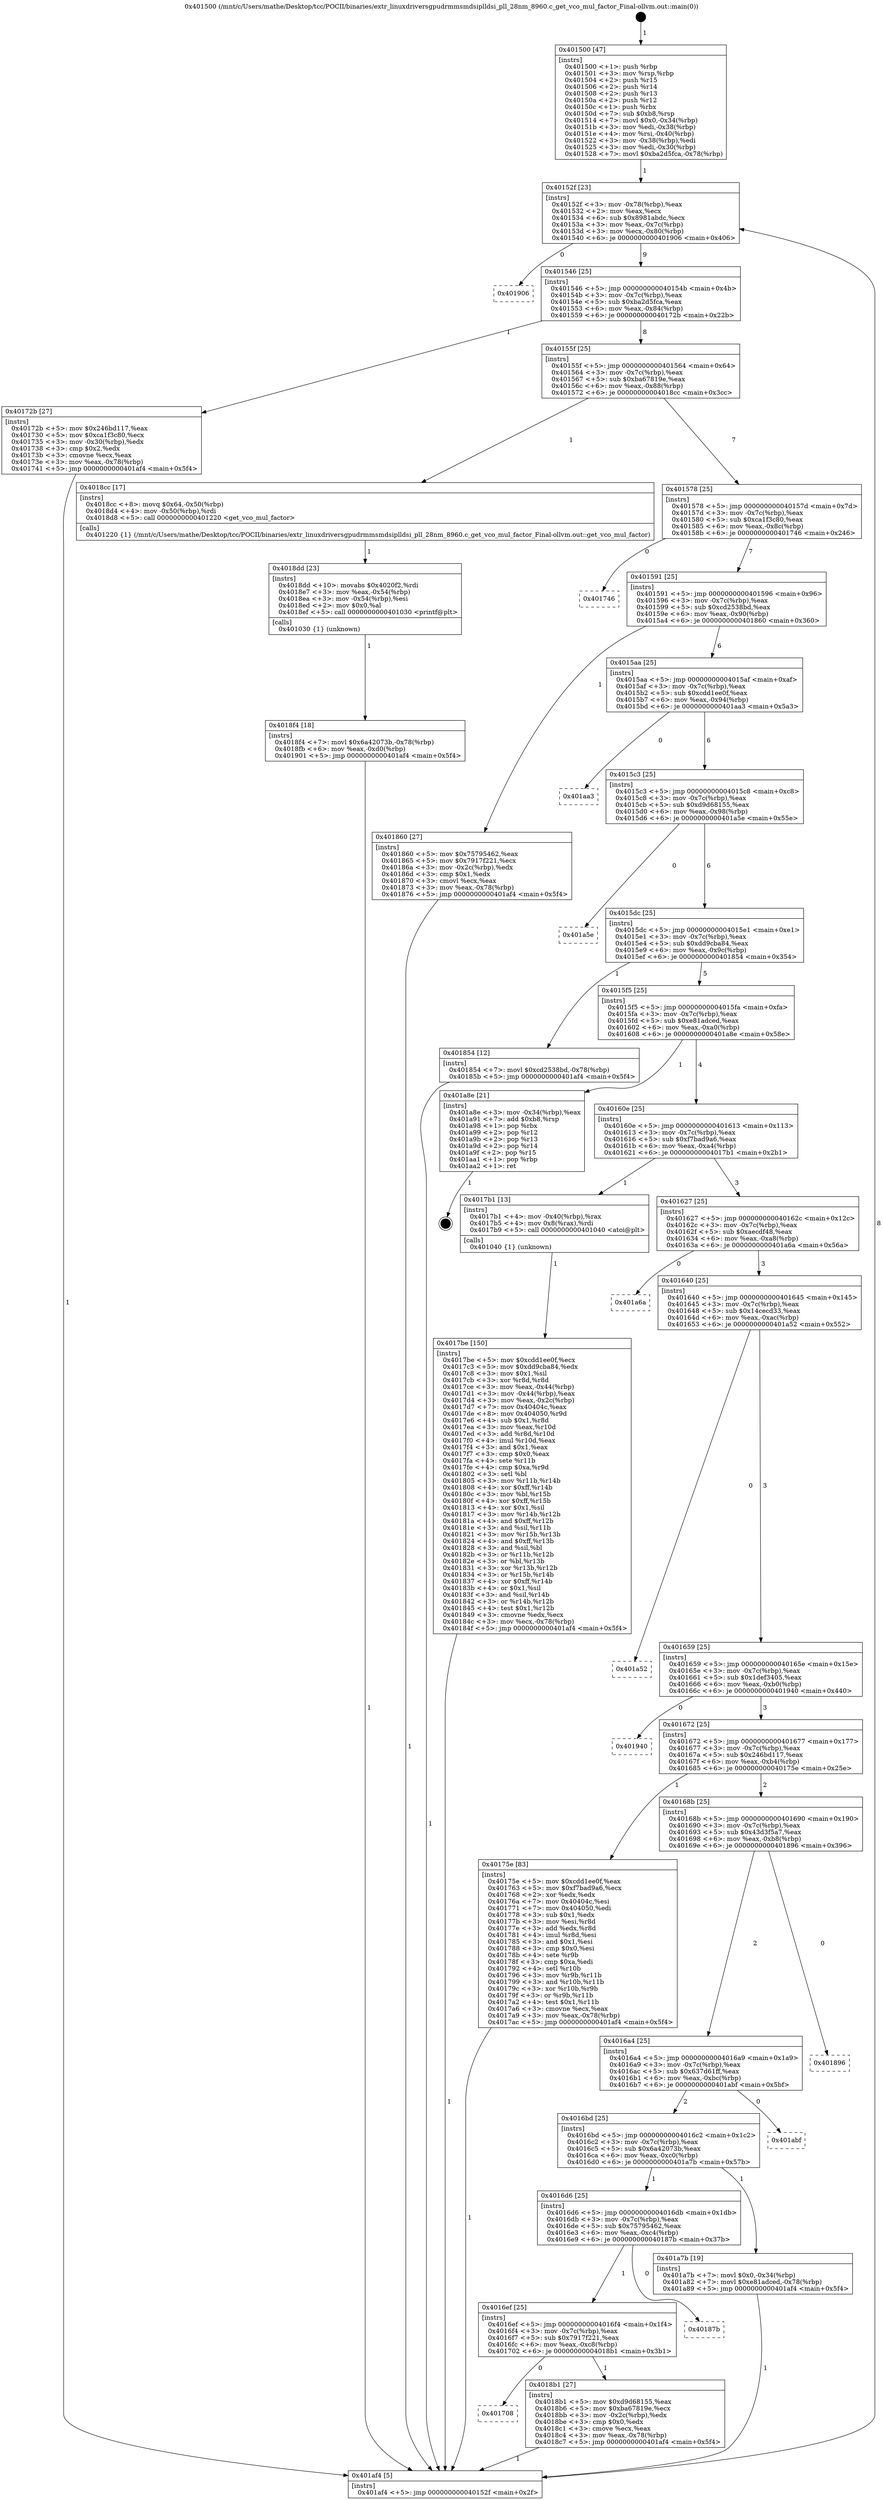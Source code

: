 digraph "0x401500" {
  label = "0x401500 (/mnt/c/Users/mathe/Desktop/tcc/POCII/binaries/extr_linuxdriversgpudrmmsmdsiplldsi_pll_28nm_8960.c_get_vco_mul_factor_Final-ollvm.out::main(0))"
  labelloc = "t"
  node[shape=record]

  Entry [label="",width=0.3,height=0.3,shape=circle,fillcolor=black,style=filled]
  "0x40152f" [label="{
     0x40152f [23]\l
     | [instrs]\l
     &nbsp;&nbsp;0x40152f \<+3\>: mov -0x78(%rbp),%eax\l
     &nbsp;&nbsp;0x401532 \<+2\>: mov %eax,%ecx\l
     &nbsp;&nbsp;0x401534 \<+6\>: sub $0x8981abdc,%ecx\l
     &nbsp;&nbsp;0x40153a \<+3\>: mov %eax,-0x7c(%rbp)\l
     &nbsp;&nbsp;0x40153d \<+3\>: mov %ecx,-0x80(%rbp)\l
     &nbsp;&nbsp;0x401540 \<+6\>: je 0000000000401906 \<main+0x406\>\l
  }"]
  "0x401906" [label="{
     0x401906\l
  }", style=dashed]
  "0x401546" [label="{
     0x401546 [25]\l
     | [instrs]\l
     &nbsp;&nbsp;0x401546 \<+5\>: jmp 000000000040154b \<main+0x4b\>\l
     &nbsp;&nbsp;0x40154b \<+3\>: mov -0x7c(%rbp),%eax\l
     &nbsp;&nbsp;0x40154e \<+5\>: sub $0xba2d5fca,%eax\l
     &nbsp;&nbsp;0x401553 \<+6\>: mov %eax,-0x84(%rbp)\l
     &nbsp;&nbsp;0x401559 \<+6\>: je 000000000040172b \<main+0x22b\>\l
  }"]
  Exit [label="",width=0.3,height=0.3,shape=circle,fillcolor=black,style=filled,peripheries=2]
  "0x40172b" [label="{
     0x40172b [27]\l
     | [instrs]\l
     &nbsp;&nbsp;0x40172b \<+5\>: mov $0x246bd117,%eax\l
     &nbsp;&nbsp;0x401730 \<+5\>: mov $0xca1f3c80,%ecx\l
     &nbsp;&nbsp;0x401735 \<+3\>: mov -0x30(%rbp),%edx\l
     &nbsp;&nbsp;0x401738 \<+3\>: cmp $0x2,%edx\l
     &nbsp;&nbsp;0x40173b \<+3\>: cmovne %ecx,%eax\l
     &nbsp;&nbsp;0x40173e \<+3\>: mov %eax,-0x78(%rbp)\l
     &nbsp;&nbsp;0x401741 \<+5\>: jmp 0000000000401af4 \<main+0x5f4\>\l
  }"]
  "0x40155f" [label="{
     0x40155f [25]\l
     | [instrs]\l
     &nbsp;&nbsp;0x40155f \<+5\>: jmp 0000000000401564 \<main+0x64\>\l
     &nbsp;&nbsp;0x401564 \<+3\>: mov -0x7c(%rbp),%eax\l
     &nbsp;&nbsp;0x401567 \<+5\>: sub $0xba67819e,%eax\l
     &nbsp;&nbsp;0x40156c \<+6\>: mov %eax,-0x88(%rbp)\l
     &nbsp;&nbsp;0x401572 \<+6\>: je 00000000004018cc \<main+0x3cc\>\l
  }"]
  "0x401af4" [label="{
     0x401af4 [5]\l
     | [instrs]\l
     &nbsp;&nbsp;0x401af4 \<+5\>: jmp 000000000040152f \<main+0x2f\>\l
  }"]
  "0x401500" [label="{
     0x401500 [47]\l
     | [instrs]\l
     &nbsp;&nbsp;0x401500 \<+1\>: push %rbp\l
     &nbsp;&nbsp;0x401501 \<+3\>: mov %rsp,%rbp\l
     &nbsp;&nbsp;0x401504 \<+2\>: push %r15\l
     &nbsp;&nbsp;0x401506 \<+2\>: push %r14\l
     &nbsp;&nbsp;0x401508 \<+2\>: push %r13\l
     &nbsp;&nbsp;0x40150a \<+2\>: push %r12\l
     &nbsp;&nbsp;0x40150c \<+1\>: push %rbx\l
     &nbsp;&nbsp;0x40150d \<+7\>: sub $0xb8,%rsp\l
     &nbsp;&nbsp;0x401514 \<+7\>: movl $0x0,-0x34(%rbp)\l
     &nbsp;&nbsp;0x40151b \<+3\>: mov %edi,-0x38(%rbp)\l
     &nbsp;&nbsp;0x40151e \<+4\>: mov %rsi,-0x40(%rbp)\l
     &nbsp;&nbsp;0x401522 \<+3\>: mov -0x38(%rbp),%edi\l
     &nbsp;&nbsp;0x401525 \<+3\>: mov %edi,-0x30(%rbp)\l
     &nbsp;&nbsp;0x401528 \<+7\>: movl $0xba2d5fca,-0x78(%rbp)\l
  }"]
  "0x4018f4" [label="{
     0x4018f4 [18]\l
     | [instrs]\l
     &nbsp;&nbsp;0x4018f4 \<+7\>: movl $0x6a42073b,-0x78(%rbp)\l
     &nbsp;&nbsp;0x4018fb \<+6\>: mov %eax,-0xd0(%rbp)\l
     &nbsp;&nbsp;0x401901 \<+5\>: jmp 0000000000401af4 \<main+0x5f4\>\l
  }"]
  "0x4018cc" [label="{
     0x4018cc [17]\l
     | [instrs]\l
     &nbsp;&nbsp;0x4018cc \<+8\>: movq $0x64,-0x50(%rbp)\l
     &nbsp;&nbsp;0x4018d4 \<+4\>: mov -0x50(%rbp),%rdi\l
     &nbsp;&nbsp;0x4018d8 \<+5\>: call 0000000000401220 \<get_vco_mul_factor\>\l
     | [calls]\l
     &nbsp;&nbsp;0x401220 \{1\} (/mnt/c/Users/mathe/Desktop/tcc/POCII/binaries/extr_linuxdriversgpudrmmsmdsiplldsi_pll_28nm_8960.c_get_vco_mul_factor_Final-ollvm.out::get_vco_mul_factor)\l
  }"]
  "0x401578" [label="{
     0x401578 [25]\l
     | [instrs]\l
     &nbsp;&nbsp;0x401578 \<+5\>: jmp 000000000040157d \<main+0x7d\>\l
     &nbsp;&nbsp;0x40157d \<+3\>: mov -0x7c(%rbp),%eax\l
     &nbsp;&nbsp;0x401580 \<+5\>: sub $0xca1f3c80,%eax\l
     &nbsp;&nbsp;0x401585 \<+6\>: mov %eax,-0x8c(%rbp)\l
     &nbsp;&nbsp;0x40158b \<+6\>: je 0000000000401746 \<main+0x246\>\l
  }"]
  "0x4018dd" [label="{
     0x4018dd [23]\l
     | [instrs]\l
     &nbsp;&nbsp;0x4018dd \<+10\>: movabs $0x4020f2,%rdi\l
     &nbsp;&nbsp;0x4018e7 \<+3\>: mov %eax,-0x54(%rbp)\l
     &nbsp;&nbsp;0x4018ea \<+3\>: mov -0x54(%rbp),%esi\l
     &nbsp;&nbsp;0x4018ed \<+2\>: mov $0x0,%al\l
     &nbsp;&nbsp;0x4018ef \<+5\>: call 0000000000401030 \<printf@plt\>\l
     | [calls]\l
     &nbsp;&nbsp;0x401030 \{1\} (unknown)\l
  }"]
  "0x401746" [label="{
     0x401746\l
  }", style=dashed]
  "0x401591" [label="{
     0x401591 [25]\l
     | [instrs]\l
     &nbsp;&nbsp;0x401591 \<+5\>: jmp 0000000000401596 \<main+0x96\>\l
     &nbsp;&nbsp;0x401596 \<+3\>: mov -0x7c(%rbp),%eax\l
     &nbsp;&nbsp;0x401599 \<+5\>: sub $0xcd2538bd,%eax\l
     &nbsp;&nbsp;0x40159e \<+6\>: mov %eax,-0x90(%rbp)\l
     &nbsp;&nbsp;0x4015a4 \<+6\>: je 0000000000401860 \<main+0x360\>\l
  }"]
  "0x401708" [label="{
     0x401708\l
  }", style=dashed]
  "0x401860" [label="{
     0x401860 [27]\l
     | [instrs]\l
     &nbsp;&nbsp;0x401860 \<+5\>: mov $0x75795462,%eax\l
     &nbsp;&nbsp;0x401865 \<+5\>: mov $0x7917f221,%ecx\l
     &nbsp;&nbsp;0x40186a \<+3\>: mov -0x2c(%rbp),%edx\l
     &nbsp;&nbsp;0x40186d \<+3\>: cmp $0x1,%edx\l
     &nbsp;&nbsp;0x401870 \<+3\>: cmovl %ecx,%eax\l
     &nbsp;&nbsp;0x401873 \<+3\>: mov %eax,-0x78(%rbp)\l
     &nbsp;&nbsp;0x401876 \<+5\>: jmp 0000000000401af4 \<main+0x5f4\>\l
  }"]
  "0x4015aa" [label="{
     0x4015aa [25]\l
     | [instrs]\l
     &nbsp;&nbsp;0x4015aa \<+5\>: jmp 00000000004015af \<main+0xaf\>\l
     &nbsp;&nbsp;0x4015af \<+3\>: mov -0x7c(%rbp),%eax\l
     &nbsp;&nbsp;0x4015b2 \<+5\>: sub $0xcdd1ee0f,%eax\l
     &nbsp;&nbsp;0x4015b7 \<+6\>: mov %eax,-0x94(%rbp)\l
     &nbsp;&nbsp;0x4015bd \<+6\>: je 0000000000401aa3 \<main+0x5a3\>\l
  }"]
  "0x4018b1" [label="{
     0x4018b1 [27]\l
     | [instrs]\l
     &nbsp;&nbsp;0x4018b1 \<+5\>: mov $0xd9d68155,%eax\l
     &nbsp;&nbsp;0x4018b6 \<+5\>: mov $0xba67819e,%ecx\l
     &nbsp;&nbsp;0x4018bb \<+3\>: mov -0x2c(%rbp),%edx\l
     &nbsp;&nbsp;0x4018be \<+3\>: cmp $0x0,%edx\l
     &nbsp;&nbsp;0x4018c1 \<+3\>: cmove %ecx,%eax\l
     &nbsp;&nbsp;0x4018c4 \<+3\>: mov %eax,-0x78(%rbp)\l
     &nbsp;&nbsp;0x4018c7 \<+5\>: jmp 0000000000401af4 \<main+0x5f4\>\l
  }"]
  "0x401aa3" [label="{
     0x401aa3\l
  }", style=dashed]
  "0x4015c3" [label="{
     0x4015c3 [25]\l
     | [instrs]\l
     &nbsp;&nbsp;0x4015c3 \<+5\>: jmp 00000000004015c8 \<main+0xc8\>\l
     &nbsp;&nbsp;0x4015c8 \<+3\>: mov -0x7c(%rbp),%eax\l
     &nbsp;&nbsp;0x4015cb \<+5\>: sub $0xd9d68155,%eax\l
     &nbsp;&nbsp;0x4015d0 \<+6\>: mov %eax,-0x98(%rbp)\l
     &nbsp;&nbsp;0x4015d6 \<+6\>: je 0000000000401a5e \<main+0x55e\>\l
  }"]
  "0x4016ef" [label="{
     0x4016ef [25]\l
     | [instrs]\l
     &nbsp;&nbsp;0x4016ef \<+5\>: jmp 00000000004016f4 \<main+0x1f4\>\l
     &nbsp;&nbsp;0x4016f4 \<+3\>: mov -0x7c(%rbp),%eax\l
     &nbsp;&nbsp;0x4016f7 \<+5\>: sub $0x7917f221,%eax\l
     &nbsp;&nbsp;0x4016fc \<+6\>: mov %eax,-0xc8(%rbp)\l
     &nbsp;&nbsp;0x401702 \<+6\>: je 00000000004018b1 \<main+0x3b1\>\l
  }"]
  "0x401a5e" [label="{
     0x401a5e\l
  }", style=dashed]
  "0x4015dc" [label="{
     0x4015dc [25]\l
     | [instrs]\l
     &nbsp;&nbsp;0x4015dc \<+5\>: jmp 00000000004015e1 \<main+0xe1\>\l
     &nbsp;&nbsp;0x4015e1 \<+3\>: mov -0x7c(%rbp),%eax\l
     &nbsp;&nbsp;0x4015e4 \<+5\>: sub $0xdd9cba84,%eax\l
     &nbsp;&nbsp;0x4015e9 \<+6\>: mov %eax,-0x9c(%rbp)\l
     &nbsp;&nbsp;0x4015ef \<+6\>: je 0000000000401854 \<main+0x354\>\l
  }"]
  "0x40187b" [label="{
     0x40187b\l
  }", style=dashed]
  "0x401854" [label="{
     0x401854 [12]\l
     | [instrs]\l
     &nbsp;&nbsp;0x401854 \<+7\>: movl $0xcd2538bd,-0x78(%rbp)\l
     &nbsp;&nbsp;0x40185b \<+5\>: jmp 0000000000401af4 \<main+0x5f4\>\l
  }"]
  "0x4015f5" [label="{
     0x4015f5 [25]\l
     | [instrs]\l
     &nbsp;&nbsp;0x4015f5 \<+5\>: jmp 00000000004015fa \<main+0xfa\>\l
     &nbsp;&nbsp;0x4015fa \<+3\>: mov -0x7c(%rbp),%eax\l
     &nbsp;&nbsp;0x4015fd \<+5\>: sub $0xe81adced,%eax\l
     &nbsp;&nbsp;0x401602 \<+6\>: mov %eax,-0xa0(%rbp)\l
     &nbsp;&nbsp;0x401608 \<+6\>: je 0000000000401a8e \<main+0x58e\>\l
  }"]
  "0x4016d6" [label="{
     0x4016d6 [25]\l
     | [instrs]\l
     &nbsp;&nbsp;0x4016d6 \<+5\>: jmp 00000000004016db \<main+0x1db\>\l
     &nbsp;&nbsp;0x4016db \<+3\>: mov -0x7c(%rbp),%eax\l
     &nbsp;&nbsp;0x4016de \<+5\>: sub $0x75795462,%eax\l
     &nbsp;&nbsp;0x4016e3 \<+6\>: mov %eax,-0xc4(%rbp)\l
     &nbsp;&nbsp;0x4016e9 \<+6\>: je 000000000040187b \<main+0x37b\>\l
  }"]
  "0x401a8e" [label="{
     0x401a8e [21]\l
     | [instrs]\l
     &nbsp;&nbsp;0x401a8e \<+3\>: mov -0x34(%rbp),%eax\l
     &nbsp;&nbsp;0x401a91 \<+7\>: add $0xb8,%rsp\l
     &nbsp;&nbsp;0x401a98 \<+1\>: pop %rbx\l
     &nbsp;&nbsp;0x401a99 \<+2\>: pop %r12\l
     &nbsp;&nbsp;0x401a9b \<+2\>: pop %r13\l
     &nbsp;&nbsp;0x401a9d \<+2\>: pop %r14\l
     &nbsp;&nbsp;0x401a9f \<+2\>: pop %r15\l
     &nbsp;&nbsp;0x401aa1 \<+1\>: pop %rbp\l
     &nbsp;&nbsp;0x401aa2 \<+1\>: ret\l
  }"]
  "0x40160e" [label="{
     0x40160e [25]\l
     | [instrs]\l
     &nbsp;&nbsp;0x40160e \<+5\>: jmp 0000000000401613 \<main+0x113\>\l
     &nbsp;&nbsp;0x401613 \<+3\>: mov -0x7c(%rbp),%eax\l
     &nbsp;&nbsp;0x401616 \<+5\>: sub $0xf7bad9a6,%eax\l
     &nbsp;&nbsp;0x40161b \<+6\>: mov %eax,-0xa4(%rbp)\l
     &nbsp;&nbsp;0x401621 \<+6\>: je 00000000004017b1 \<main+0x2b1\>\l
  }"]
  "0x401a7b" [label="{
     0x401a7b [19]\l
     | [instrs]\l
     &nbsp;&nbsp;0x401a7b \<+7\>: movl $0x0,-0x34(%rbp)\l
     &nbsp;&nbsp;0x401a82 \<+7\>: movl $0xe81adced,-0x78(%rbp)\l
     &nbsp;&nbsp;0x401a89 \<+5\>: jmp 0000000000401af4 \<main+0x5f4\>\l
  }"]
  "0x4017b1" [label="{
     0x4017b1 [13]\l
     | [instrs]\l
     &nbsp;&nbsp;0x4017b1 \<+4\>: mov -0x40(%rbp),%rax\l
     &nbsp;&nbsp;0x4017b5 \<+4\>: mov 0x8(%rax),%rdi\l
     &nbsp;&nbsp;0x4017b9 \<+5\>: call 0000000000401040 \<atoi@plt\>\l
     | [calls]\l
     &nbsp;&nbsp;0x401040 \{1\} (unknown)\l
  }"]
  "0x401627" [label="{
     0x401627 [25]\l
     | [instrs]\l
     &nbsp;&nbsp;0x401627 \<+5\>: jmp 000000000040162c \<main+0x12c\>\l
     &nbsp;&nbsp;0x40162c \<+3\>: mov -0x7c(%rbp),%eax\l
     &nbsp;&nbsp;0x40162f \<+5\>: sub $0xaecdf48,%eax\l
     &nbsp;&nbsp;0x401634 \<+6\>: mov %eax,-0xa8(%rbp)\l
     &nbsp;&nbsp;0x40163a \<+6\>: je 0000000000401a6a \<main+0x56a\>\l
  }"]
  "0x4016bd" [label="{
     0x4016bd [25]\l
     | [instrs]\l
     &nbsp;&nbsp;0x4016bd \<+5\>: jmp 00000000004016c2 \<main+0x1c2\>\l
     &nbsp;&nbsp;0x4016c2 \<+3\>: mov -0x7c(%rbp),%eax\l
     &nbsp;&nbsp;0x4016c5 \<+5\>: sub $0x6a42073b,%eax\l
     &nbsp;&nbsp;0x4016ca \<+6\>: mov %eax,-0xc0(%rbp)\l
     &nbsp;&nbsp;0x4016d0 \<+6\>: je 0000000000401a7b \<main+0x57b\>\l
  }"]
  "0x401a6a" [label="{
     0x401a6a\l
  }", style=dashed]
  "0x401640" [label="{
     0x401640 [25]\l
     | [instrs]\l
     &nbsp;&nbsp;0x401640 \<+5\>: jmp 0000000000401645 \<main+0x145\>\l
     &nbsp;&nbsp;0x401645 \<+3\>: mov -0x7c(%rbp),%eax\l
     &nbsp;&nbsp;0x401648 \<+5\>: sub $0x14cecd33,%eax\l
     &nbsp;&nbsp;0x40164d \<+6\>: mov %eax,-0xac(%rbp)\l
     &nbsp;&nbsp;0x401653 \<+6\>: je 0000000000401a52 \<main+0x552\>\l
  }"]
  "0x401abf" [label="{
     0x401abf\l
  }", style=dashed]
  "0x401a52" [label="{
     0x401a52\l
  }", style=dashed]
  "0x401659" [label="{
     0x401659 [25]\l
     | [instrs]\l
     &nbsp;&nbsp;0x401659 \<+5\>: jmp 000000000040165e \<main+0x15e\>\l
     &nbsp;&nbsp;0x40165e \<+3\>: mov -0x7c(%rbp),%eax\l
     &nbsp;&nbsp;0x401661 \<+5\>: sub $0x1def3405,%eax\l
     &nbsp;&nbsp;0x401666 \<+6\>: mov %eax,-0xb0(%rbp)\l
     &nbsp;&nbsp;0x40166c \<+6\>: je 0000000000401940 \<main+0x440\>\l
  }"]
  "0x4016a4" [label="{
     0x4016a4 [25]\l
     | [instrs]\l
     &nbsp;&nbsp;0x4016a4 \<+5\>: jmp 00000000004016a9 \<main+0x1a9\>\l
     &nbsp;&nbsp;0x4016a9 \<+3\>: mov -0x7c(%rbp),%eax\l
     &nbsp;&nbsp;0x4016ac \<+5\>: sub $0x637d61ff,%eax\l
     &nbsp;&nbsp;0x4016b1 \<+6\>: mov %eax,-0xbc(%rbp)\l
     &nbsp;&nbsp;0x4016b7 \<+6\>: je 0000000000401abf \<main+0x5bf\>\l
  }"]
  "0x401940" [label="{
     0x401940\l
  }", style=dashed]
  "0x401672" [label="{
     0x401672 [25]\l
     | [instrs]\l
     &nbsp;&nbsp;0x401672 \<+5\>: jmp 0000000000401677 \<main+0x177\>\l
     &nbsp;&nbsp;0x401677 \<+3\>: mov -0x7c(%rbp),%eax\l
     &nbsp;&nbsp;0x40167a \<+5\>: sub $0x246bd117,%eax\l
     &nbsp;&nbsp;0x40167f \<+6\>: mov %eax,-0xb4(%rbp)\l
     &nbsp;&nbsp;0x401685 \<+6\>: je 000000000040175e \<main+0x25e\>\l
  }"]
  "0x401896" [label="{
     0x401896\l
  }", style=dashed]
  "0x40175e" [label="{
     0x40175e [83]\l
     | [instrs]\l
     &nbsp;&nbsp;0x40175e \<+5\>: mov $0xcdd1ee0f,%eax\l
     &nbsp;&nbsp;0x401763 \<+5\>: mov $0xf7bad9a6,%ecx\l
     &nbsp;&nbsp;0x401768 \<+2\>: xor %edx,%edx\l
     &nbsp;&nbsp;0x40176a \<+7\>: mov 0x40404c,%esi\l
     &nbsp;&nbsp;0x401771 \<+7\>: mov 0x404050,%edi\l
     &nbsp;&nbsp;0x401778 \<+3\>: sub $0x1,%edx\l
     &nbsp;&nbsp;0x40177b \<+3\>: mov %esi,%r8d\l
     &nbsp;&nbsp;0x40177e \<+3\>: add %edx,%r8d\l
     &nbsp;&nbsp;0x401781 \<+4\>: imul %r8d,%esi\l
     &nbsp;&nbsp;0x401785 \<+3\>: and $0x1,%esi\l
     &nbsp;&nbsp;0x401788 \<+3\>: cmp $0x0,%esi\l
     &nbsp;&nbsp;0x40178b \<+4\>: sete %r9b\l
     &nbsp;&nbsp;0x40178f \<+3\>: cmp $0xa,%edi\l
     &nbsp;&nbsp;0x401792 \<+4\>: setl %r10b\l
     &nbsp;&nbsp;0x401796 \<+3\>: mov %r9b,%r11b\l
     &nbsp;&nbsp;0x401799 \<+3\>: and %r10b,%r11b\l
     &nbsp;&nbsp;0x40179c \<+3\>: xor %r10b,%r9b\l
     &nbsp;&nbsp;0x40179f \<+3\>: or %r9b,%r11b\l
     &nbsp;&nbsp;0x4017a2 \<+4\>: test $0x1,%r11b\l
     &nbsp;&nbsp;0x4017a6 \<+3\>: cmovne %ecx,%eax\l
     &nbsp;&nbsp;0x4017a9 \<+3\>: mov %eax,-0x78(%rbp)\l
     &nbsp;&nbsp;0x4017ac \<+5\>: jmp 0000000000401af4 \<main+0x5f4\>\l
  }"]
  "0x40168b" [label="{
     0x40168b [25]\l
     | [instrs]\l
     &nbsp;&nbsp;0x40168b \<+5\>: jmp 0000000000401690 \<main+0x190\>\l
     &nbsp;&nbsp;0x401690 \<+3\>: mov -0x7c(%rbp),%eax\l
     &nbsp;&nbsp;0x401693 \<+5\>: sub $0x43d3f5a7,%eax\l
     &nbsp;&nbsp;0x401698 \<+6\>: mov %eax,-0xb8(%rbp)\l
     &nbsp;&nbsp;0x40169e \<+6\>: je 0000000000401896 \<main+0x396\>\l
  }"]
  "0x4017be" [label="{
     0x4017be [150]\l
     | [instrs]\l
     &nbsp;&nbsp;0x4017be \<+5\>: mov $0xcdd1ee0f,%ecx\l
     &nbsp;&nbsp;0x4017c3 \<+5\>: mov $0xdd9cba84,%edx\l
     &nbsp;&nbsp;0x4017c8 \<+3\>: mov $0x1,%sil\l
     &nbsp;&nbsp;0x4017cb \<+3\>: xor %r8d,%r8d\l
     &nbsp;&nbsp;0x4017ce \<+3\>: mov %eax,-0x44(%rbp)\l
     &nbsp;&nbsp;0x4017d1 \<+3\>: mov -0x44(%rbp),%eax\l
     &nbsp;&nbsp;0x4017d4 \<+3\>: mov %eax,-0x2c(%rbp)\l
     &nbsp;&nbsp;0x4017d7 \<+7\>: mov 0x40404c,%eax\l
     &nbsp;&nbsp;0x4017de \<+8\>: mov 0x404050,%r9d\l
     &nbsp;&nbsp;0x4017e6 \<+4\>: sub $0x1,%r8d\l
     &nbsp;&nbsp;0x4017ea \<+3\>: mov %eax,%r10d\l
     &nbsp;&nbsp;0x4017ed \<+3\>: add %r8d,%r10d\l
     &nbsp;&nbsp;0x4017f0 \<+4\>: imul %r10d,%eax\l
     &nbsp;&nbsp;0x4017f4 \<+3\>: and $0x1,%eax\l
     &nbsp;&nbsp;0x4017f7 \<+3\>: cmp $0x0,%eax\l
     &nbsp;&nbsp;0x4017fa \<+4\>: sete %r11b\l
     &nbsp;&nbsp;0x4017fe \<+4\>: cmp $0xa,%r9d\l
     &nbsp;&nbsp;0x401802 \<+3\>: setl %bl\l
     &nbsp;&nbsp;0x401805 \<+3\>: mov %r11b,%r14b\l
     &nbsp;&nbsp;0x401808 \<+4\>: xor $0xff,%r14b\l
     &nbsp;&nbsp;0x40180c \<+3\>: mov %bl,%r15b\l
     &nbsp;&nbsp;0x40180f \<+4\>: xor $0xff,%r15b\l
     &nbsp;&nbsp;0x401813 \<+4\>: xor $0x1,%sil\l
     &nbsp;&nbsp;0x401817 \<+3\>: mov %r14b,%r12b\l
     &nbsp;&nbsp;0x40181a \<+4\>: and $0xff,%r12b\l
     &nbsp;&nbsp;0x40181e \<+3\>: and %sil,%r11b\l
     &nbsp;&nbsp;0x401821 \<+3\>: mov %r15b,%r13b\l
     &nbsp;&nbsp;0x401824 \<+4\>: and $0xff,%r13b\l
     &nbsp;&nbsp;0x401828 \<+3\>: and %sil,%bl\l
     &nbsp;&nbsp;0x40182b \<+3\>: or %r11b,%r12b\l
     &nbsp;&nbsp;0x40182e \<+3\>: or %bl,%r13b\l
     &nbsp;&nbsp;0x401831 \<+3\>: xor %r13b,%r12b\l
     &nbsp;&nbsp;0x401834 \<+3\>: or %r15b,%r14b\l
     &nbsp;&nbsp;0x401837 \<+4\>: xor $0xff,%r14b\l
     &nbsp;&nbsp;0x40183b \<+4\>: or $0x1,%sil\l
     &nbsp;&nbsp;0x40183f \<+3\>: and %sil,%r14b\l
     &nbsp;&nbsp;0x401842 \<+3\>: or %r14b,%r12b\l
     &nbsp;&nbsp;0x401845 \<+4\>: test $0x1,%r12b\l
     &nbsp;&nbsp;0x401849 \<+3\>: cmovne %edx,%ecx\l
     &nbsp;&nbsp;0x40184c \<+3\>: mov %ecx,-0x78(%rbp)\l
     &nbsp;&nbsp;0x40184f \<+5\>: jmp 0000000000401af4 \<main+0x5f4\>\l
  }"]
  Entry -> "0x401500" [label=" 1"]
  "0x40152f" -> "0x401906" [label=" 0"]
  "0x40152f" -> "0x401546" [label=" 9"]
  "0x401a8e" -> Exit [label=" 1"]
  "0x401546" -> "0x40172b" [label=" 1"]
  "0x401546" -> "0x40155f" [label=" 8"]
  "0x40172b" -> "0x401af4" [label=" 1"]
  "0x401500" -> "0x40152f" [label=" 1"]
  "0x401af4" -> "0x40152f" [label=" 8"]
  "0x401a7b" -> "0x401af4" [label=" 1"]
  "0x40155f" -> "0x4018cc" [label=" 1"]
  "0x40155f" -> "0x401578" [label=" 7"]
  "0x4018f4" -> "0x401af4" [label=" 1"]
  "0x401578" -> "0x401746" [label=" 0"]
  "0x401578" -> "0x401591" [label=" 7"]
  "0x4018dd" -> "0x4018f4" [label=" 1"]
  "0x401591" -> "0x401860" [label=" 1"]
  "0x401591" -> "0x4015aa" [label=" 6"]
  "0x4018cc" -> "0x4018dd" [label=" 1"]
  "0x4015aa" -> "0x401aa3" [label=" 0"]
  "0x4015aa" -> "0x4015c3" [label=" 6"]
  "0x4018b1" -> "0x401af4" [label=" 1"]
  "0x4015c3" -> "0x401a5e" [label=" 0"]
  "0x4015c3" -> "0x4015dc" [label=" 6"]
  "0x4016ef" -> "0x4018b1" [label=" 1"]
  "0x4015dc" -> "0x401854" [label=" 1"]
  "0x4015dc" -> "0x4015f5" [label=" 5"]
  "0x4016ef" -> "0x401708" [label=" 0"]
  "0x4015f5" -> "0x401a8e" [label=" 1"]
  "0x4015f5" -> "0x40160e" [label=" 4"]
  "0x4016d6" -> "0x40187b" [label=" 0"]
  "0x40160e" -> "0x4017b1" [label=" 1"]
  "0x40160e" -> "0x401627" [label=" 3"]
  "0x4016d6" -> "0x4016ef" [label=" 1"]
  "0x401627" -> "0x401a6a" [label=" 0"]
  "0x401627" -> "0x401640" [label=" 3"]
  "0x4016bd" -> "0x401a7b" [label=" 1"]
  "0x401640" -> "0x401a52" [label=" 0"]
  "0x401640" -> "0x401659" [label=" 3"]
  "0x4016bd" -> "0x4016d6" [label=" 1"]
  "0x401659" -> "0x401940" [label=" 0"]
  "0x401659" -> "0x401672" [label=" 3"]
  "0x4016a4" -> "0x401abf" [label=" 0"]
  "0x401672" -> "0x40175e" [label=" 1"]
  "0x401672" -> "0x40168b" [label=" 2"]
  "0x40175e" -> "0x401af4" [label=" 1"]
  "0x4017b1" -> "0x4017be" [label=" 1"]
  "0x4017be" -> "0x401af4" [label=" 1"]
  "0x401854" -> "0x401af4" [label=" 1"]
  "0x401860" -> "0x401af4" [label=" 1"]
  "0x4016a4" -> "0x4016bd" [label=" 2"]
  "0x40168b" -> "0x401896" [label=" 0"]
  "0x40168b" -> "0x4016a4" [label=" 2"]
}
